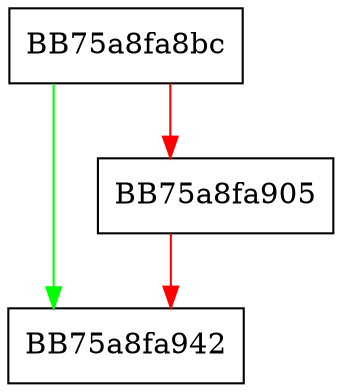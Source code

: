 digraph get_tamper_details_message {
  node [shape="box"];
  graph [splines=ortho];
  BB75a8fa8bc -> BB75a8fa942 [color="green"];
  BB75a8fa8bc -> BB75a8fa905 [color="red"];
  BB75a8fa905 -> BB75a8fa942 [color="red"];
}